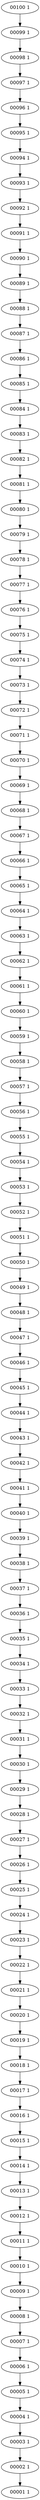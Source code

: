 digraph test_tree {
00100 [label=" 00100 1 "];00099 [label=" 00099 1 "];00100 -> 00099;
00099 [label=" 00099 1 "];00098 [label=" 00098 1 "];00099 -> 00098;
00098 [label=" 00098 1 "];00097 [label=" 00097 1 "];00098 -> 00097;
00097 [label=" 00097 1 "];00096 [label=" 00096 1 "];00097 -> 00096;
00096 [label=" 00096 1 "];00095 [label=" 00095 1 "];00096 -> 00095;
00095 [label=" 00095 1 "];00094 [label=" 00094 1 "];00095 -> 00094;
00094 [label=" 00094 1 "];00093 [label=" 00093 1 "];00094 -> 00093;
00093 [label=" 00093 1 "];00092 [label=" 00092 1 "];00093 -> 00092;
00092 [label=" 00092 1 "];00091 [label=" 00091 1 "];00092 -> 00091;
00091 [label=" 00091 1 "];00090 [label=" 00090 1 "];00091 -> 00090;
00090 [label=" 00090 1 "];00089 [label=" 00089 1 "];00090 -> 00089;
00089 [label=" 00089 1 "];00088 [label=" 00088 1 "];00089 -> 00088;
00088 [label=" 00088 1 "];00087 [label=" 00087 1 "];00088 -> 00087;
00087 [label=" 00087 1 "];00086 [label=" 00086 1 "];00087 -> 00086;
00086 [label=" 00086 1 "];00085 [label=" 00085 1 "];00086 -> 00085;
00085 [label=" 00085 1 "];00084 [label=" 00084 1 "];00085 -> 00084;
00084 [label=" 00084 1 "];00083 [label=" 00083 1 "];00084 -> 00083;
00083 [label=" 00083 1 "];00082 [label=" 00082 1 "];00083 -> 00082;
00082 [label=" 00082 1 "];00081 [label=" 00081 1 "];00082 -> 00081;
00081 [label=" 00081 1 "];00080 [label=" 00080 1 "];00081 -> 00080;
00080 [label=" 00080 1 "];00079 [label=" 00079 1 "];00080 -> 00079;
00079 [label=" 00079 1 "];00078 [label=" 00078 1 "];00079 -> 00078;
00078 [label=" 00078 1 "];00077 [label=" 00077 1 "];00078 -> 00077;
00077 [label=" 00077 1 "];00076 [label=" 00076 1 "];00077 -> 00076;
00076 [label=" 00076 1 "];00075 [label=" 00075 1 "];00076 -> 00075;
00075 [label=" 00075 1 "];00074 [label=" 00074 1 "];00075 -> 00074;
00074 [label=" 00074 1 "];00073 [label=" 00073 1 "];00074 -> 00073;
00073 [label=" 00073 1 "];00072 [label=" 00072 1 "];00073 -> 00072;
00072 [label=" 00072 1 "];00071 [label=" 00071 1 "];00072 -> 00071;
00071 [label=" 00071 1 "];00070 [label=" 00070 1 "];00071 -> 00070;
00070 [label=" 00070 1 "];00069 [label=" 00069 1 "];00070 -> 00069;
00069 [label=" 00069 1 "];00068 [label=" 00068 1 "];00069 -> 00068;
00068 [label=" 00068 1 "];00067 [label=" 00067 1 "];00068 -> 00067;
00067 [label=" 00067 1 "];00066 [label=" 00066 1 "];00067 -> 00066;
00066 [label=" 00066 1 "];00065 [label=" 00065 1 "];00066 -> 00065;
00065 [label=" 00065 1 "];00064 [label=" 00064 1 "];00065 -> 00064;
00064 [label=" 00064 1 "];00063 [label=" 00063 1 "];00064 -> 00063;
00063 [label=" 00063 1 "];00062 [label=" 00062 1 "];00063 -> 00062;
00062 [label=" 00062 1 "];00061 [label=" 00061 1 "];00062 -> 00061;
00061 [label=" 00061 1 "];00060 [label=" 00060 1 "];00061 -> 00060;
00060 [label=" 00060 1 "];00059 [label=" 00059 1 "];00060 -> 00059;
00059 [label=" 00059 1 "];00058 [label=" 00058 1 "];00059 -> 00058;
00058 [label=" 00058 1 "];00057 [label=" 00057 1 "];00058 -> 00057;
00057 [label=" 00057 1 "];00056 [label=" 00056 1 "];00057 -> 00056;
00056 [label=" 00056 1 "];00055 [label=" 00055 1 "];00056 -> 00055;
00055 [label=" 00055 1 "];00054 [label=" 00054 1 "];00055 -> 00054;
00054 [label=" 00054 1 "];00053 [label=" 00053 1 "];00054 -> 00053;
00053 [label=" 00053 1 "];00052 [label=" 00052 1 "];00053 -> 00052;
00052 [label=" 00052 1 "];00051 [label=" 00051 1 "];00052 -> 00051;
00051 [label=" 00051 1 "];00050 [label=" 00050 1 "];00051 -> 00050;
00050 [label=" 00050 1 "];00049 [label=" 00049 1 "];00050 -> 00049;
00049 [label=" 00049 1 "];00048 [label=" 00048 1 "];00049 -> 00048;
00048 [label=" 00048 1 "];00047 [label=" 00047 1 "];00048 -> 00047;
00047 [label=" 00047 1 "];00046 [label=" 00046 1 "];00047 -> 00046;
00046 [label=" 00046 1 "];00045 [label=" 00045 1 "];00046 -> 00045;
00045 [label=" 00045 1 "];00044 [label=" 00044 1 "];00045 -> 00044;
00044 [label=" 00044 1 "];00043 [label=" 00043 1 "];00044 -> 00043;
00043 [label=" 00043 1 "];00042 [label=" 00042 1 "];00043 -> 00042;
00042 [label=" 00042 1 "];00041 [label=" 00041 1 "];00042 -> 00041;
00041 [label=" 00041 1 "];00040 [label=" 00040 1 "];00041 -> 00040;
00040 [label=" 00040 1 "];00039 [label=" 00039 1 "];00040 -> 00039;
00039 [label=" 00039 1 "];00038 [label=" 00038 1 "];00039 -> 00038;
00038 [label=" 00038 1 "];00037 [label=" 00037 1 "];00038 -> 00037;
00037 [label=" 00037 1 "];00036 [label=" 00036 1 "];00037 -> 00036;
00036 [label=" 00036 1 "];00035 [label=" 00035 1 "];00036 -> 00035;
00035 [label=" 00035 1 "];00034 [label=" 00034 1 "];00035 -> 00034;
00034 [label=" 00034 1 "];00033 [label=" 00033 1 "];00034 -> 00033;
00033 [label=" 00033 1 "];00032 [label=" 00032 1 "];00033 -> 00032;
00032 [label=" 00032 1 "];00031 [label=" 00031 1 "];00032 -> 00031;
00031 [label=" 00031 1 "];00030 [label=" 00030 1 "];00031 -> 00030;
00030 [label=" 00030 1 "];00029 [label=" 00029 1 "];00030 -> 00029;
00029 [label=" 00029 1 "];00028 [label=" 00028 1 "];00029 -> 00028;
00028 [label=" 00028 1 "];00027 [label=" 00027 1 "];00028 -> 00027;
00027 [label=" 00027 1 "];00026 [label=" 00026 1 "];00027 -> 00026;
00026 [label=" 00026 1 "];00025 [label=" 00025 1 "];00026 -> 00025;
00025 [label=" 00025 1 "];00024 [label=" 00024 1 "];00025 -> 00024;
00024 [label=" 00024 1 "];00023 [label=" 00023 1 "];00024 -> 00023;
00023 [label=" 00023 1 "];00022 [label=" 00022 1 "];00023 -> 00022;
00022 [label=" 00022 1 "];00021 [label=" 00021 1 "];00022 -> 00021;
00021 [label=" 00021 1 "];00020 [label=" 00020 1 "];00021 -> 00020;
00020 [label=" 00020 1 "];00019 [label=" 00019 1 "];00020 -> 00019;
00019 [label=" 00019 1 "];00018 [label=" 00018 1 "];00019 -> 00018;
00018 [label=" 00018 1 "];00017 [label=" 00017 1 "];00018 -> 00017;
00017 [label=" 00017 1 "];00016 [label=" 00016 1 "];00017 -> 00016;
00016 [label=" 00016 1 "];00015 [label=" 00015 1 "];00016 -> 00015;
00015 [label=" 00015 1 "];00014 [label=" 00014 1 "];00015 -> 00014;
00014 [label=" 00014 1 "];00013 [label=" 00013 1 "];00014 -> 00013;
00013 [label=" 00013 1 "];00012 [label=" 00012 1 "];00013 -> 00012;
00012 [label=" 00012 1 "];00011 [label=" 00011 1 "];00012 -> 00011;
00011 [label=" 00011 1 "];00010 [label=" 00010 1 "];00011 -> 00010;
00010 [label=" 00010 1 "];00009 [label=" 00009 1 "];00010 -> 00009;
00009 [label=" 00009 1 "];00008 [label=" 00008 1 "];00009 -> 00008;
00008 [label=" 00008 1 "];00007 [label=" 00007 1 "];00008 -> 00007;
00007 [label=" 00007 1 "];00006 [label=" 00006 1 "];00007 -> 00006;
00006 [label=" 00006 1 "];00005 [label=" 00005 1 "];00006 -> 00005;
00005 [label=" 00005 1 "];00004 [label=" 00004 1 "];00005 -> 00004;
00004 [label=" 00004 1 "];00003 [label=" 00003 1 "];00004 -> 00003;
00003 [label=" 00003 1 "];00002 [label=" 00002 1 "];00003 -> 00002;
00002 [label=" 00002 1 "];00001 [label=" 00001 1 "];00002 -> 00001;
00001 [label=" 00001 1 "];}
